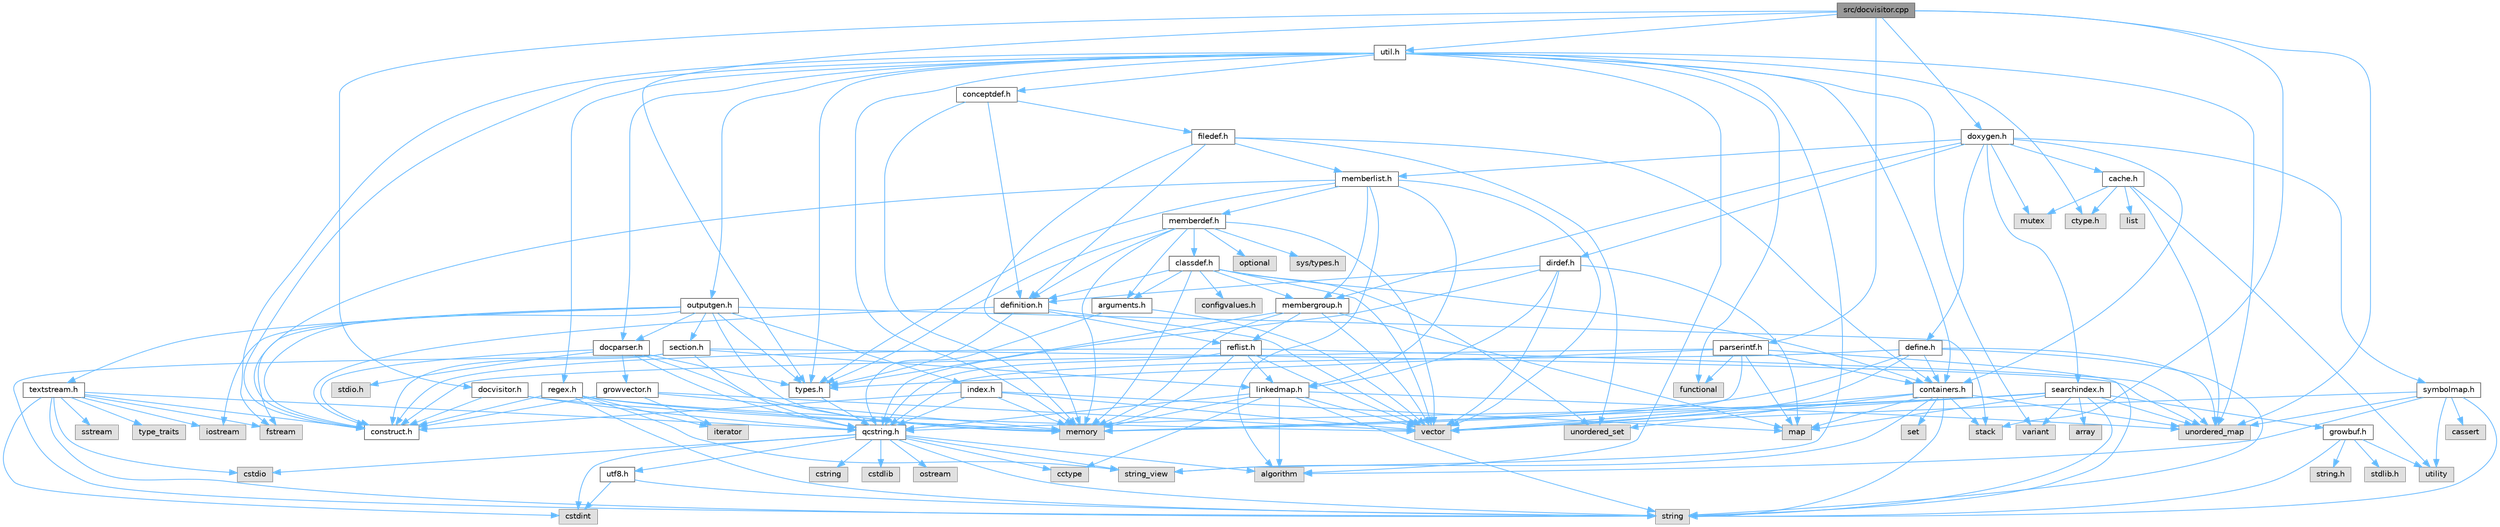 digraph "src/docvisitor.cpp"
{
 // INTERACTIVE_SVG=YES
 // LATEX_PDF_SIZE
  bgcolor="transparent";
  edge [fontname=Helvetica,fontsize=10,labelfontname=Helvetica,labelfontsize=10];
  node [fontname=Helvetica,fontsize=10,shape=box,height=0.2,width=0.4];
  Node1 [id="Node000001",label="src/docvisitor.cpp",height=0.2,width=0.4,color="gray40", fillcolor="grey60", style="filled", fontcolor="black",tooltip=" "];
  Node1 -> Node2 [id="edge1_Node000001_Node000002",color="steelblue1",style="solid",tooltip=" "];
  Node2 [id="Node000002",label="unordered_map",height=0.2,width=0.4,color="grey60", fillcolor="#E0E0E0", style="filled",tooltip=" "];
  Node1 -> Node3 [id="edge2_Node000001_Node000003",color="steelblue1",style="solid",tooltip=" "];
  Node3 [id="Node000003",label="stack",height=0.2,width=0.4,color="grey60", fillcolor="#E0E0E0", style="filled",tooltip=" "];
  Node1 -> Node4 [id="edge3_Node000001_Node000004",color="steelblue1",style="solid",tooltip=" "];
  Node4 [id="Node000004",label="parserintf.h",height=0.2,width=0.4,color="grey40", fillcolor="white", style="filled",URL="$da/d55/parserintf_8h.html",tooltip=" "];
  Node4 -> Node5 [id="edge4_Node000004_Node000005",color="steelblue1",style="solid",tooltip=" "];
  Node5 [id="Node000005",label="functional",height=0.2,width=0.4,color="grey60", fillcolor="#E0E0E0", style="filled",tooltip=" "];
  Node4 -> Node6 [id="edge5_Node000004_Node000006",color="steelblue1",style="solid",tooltip=" "];
  Node6 [id="Node000006",label="memory",height=0.2,width=0.4,color="grey60", fillcolor="#E0E0E0", style="filled",tooltip=" "];
  Node4 -> Node7 [id="edge6_Node000004_Node000007",color="steelblue1",style="solid",tooltip=" "];
  Node7 [id="Node000007",label="map",height=0.2,width=0.4,color="grey60", fillcolor="#E0E0E0", style="filled",tooltip=" "];
  Node4 -> Node8 [id="edge7_Node000004_Node000008",color="steelblue1",style="solid",tooltip=" "];
  Node8 [id="Node000008",label="string",height=0.2,width=0.4,color="grey60", fillcolor="#E0E0E0", style="filled",tooltip=" "];
  Node4 -> Node9 [id="edge8_Node000004_Node000009",color="steelblue1",style="solid",tooltip=" "];
  Node9 [id="Node000009",label="types.h",height=0.2,width=0.4,color="grey40", fillcolor="white", style="filled",URL="$d9/d49/types_8h.html",tooltip="This file contains a number of basic enums and types."];
  Node9 -> Node10 [id="edge9_Node000009_Node000010",color="steelblue1",style="solid",tooltip=" "];
  Node10 [id="Node000010",label="qcstring.h",height=0.2,width=0.4,color="grey40", fillcolor="white", style="filled",URL="$d7/d5c/qcstring_8h.html",tooltip=" "];
  Node10 -> Node8 [id="edge10_Node000010_Node000008",color="steelblue1",style="solid",tooltip=" "];
  Node10 -> Node11 [id="edge11_Node000010_Node000011",color="steelblue1",style="solid",tooltip=" "];
  Node11 [id="Node000011",label="string_view",height=0.2,width=0.4,color="grey60", fillcolor="#E0E0E0", style="filled",tooltip=" "];
  Node10 -> Node12 [id="edge12_Node000010_Node000012",color="steelblue1",style="solid",tooltip=" "];
  Node12 [id="Node000012",label="algorithm",height=0.2,width=0.4,color="grey60", fillcolor="#E0E0E0", style="filled",tooltip=" "];
  Node10 -> Node13 [id="edge13_Node000010_Node000013",color="steelblue1",style="solid",tooltip=" "];
  Node13 [id="Node000013",label="cctype",height=0.2,width=0.4,color="grey60", fillcolor="#E0E0E0", style="filled",tooltip=" "];
  Node10 -> Node14 [id="edge14_Node000010_Node000014",color="steelblue1",style="solid",tooltip=" "];
  Node14 [id="Node000014",label="cstring",height=0.2,width=0.4,color="grey60", fillcolor="#E0E0E0", style="filled",tooltip=" "];
  Node10 -> Node15 [id="edge15_Node000010_Node000015",color="steelblue1",style="solid",tooltip=" "];
  Node15 [id="Node000015",label="cstdio",height=0.2,width=0.4,color="grey60", fillcolor="#E0E0E0", style="filled",tooltip=" "];
  Node10 -> Node16 [id="edge16_Node000010_Node000016",color="steelblue1",style="solid",tooltip=" "];
  Node16 [id="Node000016",label="cstdlib",height=0.2,width=0.4,color="grey60", fillcolor="#E0E0E0", style="filled",tooltip=" "];
  Node10 -> Node17 [id="edge17_Node000010_Node000017",color="steelblue1",style="solid",tooltip=" "];
  Node17 [id="Node000017",label="cstdint",height=0.2,width=0.4,color="grey60", fillcolor="#E0E0E0", style="filled",tooltip=" "];
  Node10 -> Node18 [id="edge18_Node000010_Node000018",color="steelblue1",style="solid",tooltip=" "];
  Node18 [id="Node000018",label="ostream",height=0.2,width=0.4,color="grey60", fillcolor="#E0E0E0", style="filled",tooltip=" "];
  Node10 -> Node19 [id="edge19_Node000010_Node000019",color="steelblue1",style="solid",tooltip=" "];
  Node19 [id="Node000019",label="utf8.h",height=0.2,width=0.4,color="grey40", fillcolor="white", style="filled",URL="$db/d7c/utf8_8h.html",tooltip="Various UTF8 related helper functions."];
  Node19 -> Node17 [id="edge20_Node000019_Node000017",color="steelblue1",style="solid",tooltip=" "];
  Node19 -> Node8 [id="edge21_Node000019_Node000008",color="steelblue1",style="solid",tooltip=" "];
  Node4 -> Node20 [id="edge22_Node000004_Node000020",color="steelblue1",style="solid",tooltip=" "];
  Node20 [id="Node000020",label="containers.h",height=0.2,width=0.4,color="grey40", fillcolor="white", style="filled",URL="$d5/d75/containers_8h.html",tooltip=" "];
  Node20 -> Node21 [id="edge23_Node000020_Node000021",color="steelblue1",style="solid",tooltip=" "];
  Node21 [id="Node000021",label="vector",height=0.2,width=0.4,color="grey60", fillcolor="#E0E0E0", style="filled",tooltip=" "];
  Node20 -> Node8 [id="edge24_Node000020_Node000008",color="steelblue1",style="solid",tooltip=" "];
  Node20 -> Node11 [id="edge25_Node000020_Node000011",color="steelblue1",style="solid",tooltip=" "];
  Node20 -> Node22 [id="edge26_Node000020_Node000022",color="steelblue1",style="solid",tooltip=" "];
  Node22 [id="Node000022",label="set",height=0.2,width=0.4,color="grey60", fillcolor="#E0E0E0", style="filled",tooltip=" "];
  Node20 -> Node7 [id="edge27_Node000020_Node000007",color="steelblue1",style="solid",tooltip=" "];
  Node20 -> Node23 [id="edge28_Node000020_Node000023",color="steelblue1",style="solid",tooltip=" "];
  Node23 [id="Node000023",label="unordered_set",height=0.2,width=0.4,color="grey60", fillcolor="#E0E0E0", style="filled",tooltip=" "];
  Node20 -> Node2 [id="edge29_Node000020_Node000002",color="steelblue1",style="solid",tooltip=" "];
  Node20 -> Node3 [id="edge30_Node000020_Node000003",color="steelblue1",style="solid",tooltip=" "];
  Node4 -> Node24 [id="edge31_Node000004_Node000024",color="steelblue1",style="solid",tooltip=" "];
  Node24 [id="Node000024",label="construct.h",height=0.2,width=0.4,color="grey40", fillcolor="white", style="filled",URL="$d7/dfc/construct_8h.html",tooltip=" "];
  Node1 -> Node25 [id="edge32_Node000001_Node000025",color="steelblue1",style="solid",tooltip=" "];
  Node25 [id="Node000025",label="docvisitor.h",height=0.2,width=0.4,color="grey40", fillcolor="white", style="filled",URL="$d2/d3c/docvisitor_8h.html",tooltip=" "];
  Node25 -> Node6 [id="edge33_Node000025_Node000006",color="steelblue1",style="solid",tooltip=" "];
  Node25 -> Node10 [id="edge34_Node000025_Node000010",color="steelblue1",style="solid",tooltip=" "];
  Node25 -> Node24 [id="edge35_Node000025_Node000024",color="steelblue1",style="solid",tooltip=" "];
  Node1 -> Node26 [id="edge36_Node000001_Node000026",color="steelblue1",style="solid",tooltip=" "];
  Node26 [id="Node000026",label="util.h",height=0.2,width=0.4,color="grey40", fillcolor="white", style="filled",URL="$d8/d3c/util_8h.html",tooltip="A bunch of utility functions."];
  Node26 -> Node6 [id="edge37_Node000026_Node000006",color="steelblue1",style="solid",tooltip=" "];
  Node26 -> Node2 [id="edge38_Node000026_Node000002",color="steelblue1",style="solid",tooltip=" "];
  Node26 -> Node12 [id="edge39_Node000026_Node000012",color="steelblue1",style="solid",tooltip=" "];
  Node26 -> Node5 [id="edge40_Node000026_Node000005",color="steelblue1",style="solid",tooltip=" "];
  Node26 -> Node27 [id="edge41_Node000026_Node000027",color="steelblue1",style="solid",tooltip=" "];
  Node27 [id="Node000027",label="fstream",height=0.2,width=0.4,color="grey60", fillcolor="#E0E0E0", style="filled",tooltip=" "];
  Node26 -> Node28 [id="edge42_Node000026_Node000028",color="steelblue1",style="solid",tooltip=" "];
  Node28 [id="Node000028",label="variant",height=0.2,width=0.4,color="grey60", fillcolor="#E0E0E0", style="filled",tooltip=" "];
  Node26 -> Node11 [id="edge43_Node000026_Node000011",color="steelblue1",style="solid",tooltip=" "];
  Node26 -> Node29 [id="edge44_Node000026_Node000029",color="steelblue1",style="solid",tooltip=" "];
  Node29 [id="Node000029",label="ctype.h",height=0.2,width=0.4,color="grey60", fillcolor="#E0E0E0", style="filled",tooltip=" "];
  Node26 -> Node9 [id="edge45_Node000026_Node000009",color="steelblue1",style="solid",tooltip=" "];
  Node26 -> Node30 [id="edge46_Node000026_Node000030",color="steelblue1",style="solid",tooltip=" "];
  Node30 [id="Node000030",label="docparser.h",height=0.2,width=0.4,color="grey40", fillcolor="white", style="filled",URL="$de/d9c/docparser_8h.html",tooltip=" "];
  Node30 -> Node31 [id="edge47_Node000030_Node000031",color="steelblue1",style="solid",tooltip=" "];
  Node31 [id="Node000031",label="stdio.h",height=0.2,width=0.4,color="grey60", fillcolor="#E0E0E0", style="filled",tooltip=" "];
  Node30 -> Node6 [id="edge48_Node000030_Node000006",color="steelblue1",style="solid",tooltip=" "];
  Node30 -> Node10 [id="edge49_Node000030_Node000010",color="steelblue1",style="solid",tooltip=" "];
  Node30 -> Node32 [id="edge50_Node000030_Node000032",color="steelblue1",style="solid",tooltip=" "];
  Node32 [id="Node000032",label="growvector.h",height=0.2,width=0.4,color="grey40", fillcolor="white", style="filled",URL="$d7/d50/growvector_8h.html",tooltip=" "];
  Node32 -> Node21 [id="edge51_Node000032_Node000021",color="steelblue1",style="solid",tooltip=" "];
  Node32 -> Node6 [id="edge52_Node000032_Node000006",color="steelblue1",style="solid",tooltip=" "];
  Node32 -> Node33 [id="edge53_Node000032_Node000033",color="steelblue1",style="solid",tooltip=" "];
  Node33 [id="Node000033",label="iterator",height=0.2,width=0.4,color="grey60", fillcolor="#E0E0E0", style="filled",tooltip=" "];
  Node32 -> Node24 [id="edge54_Node000032_Node000024",color="steelblue1",style="solid",tooltip=" "];
  Node30 -> Node24 [id="edge55_Node000030_Node000024",color="steelblue1",style="solid",tooltip=" "];
  Node30 -> Node9 [id="edge56_Node000030_Node000009",color="steelblue1",style="solid",tooltip=" "];
  Node26 -> Node20 [id="edge57_Node000026_Node000020",color="steelblue1",style="solid",tooltip=" "];
  Node26 -> Node34 [id="edge58_Node000026_Node000034",color="steelblue1",style="solid",tooltip=" "];
  Node34 [id="Node000034",label="outputgen.h",height=0.2,width=0.4,color="grey40", fillcolor="white", style="filled",URL="$df/d06/outputgen_8h.html",tooltip=" "];
  Node34 -> Node6 [id="edge59_Node000034_Node000006",color="steelblue1",style="solid",tooltip=" "];
  Node34 -> Node3 [id="edge60_Node000034_Node000003",color="steelblue1",style="solid",tooltip=" "];
  Node34 -> Node35 [id="edge61_Node000034_Node000035",color="steelblue1",style="solid",tooltip=" "];
  Node35 [id="Node000035",label="iostream",height=0.2,width=0.4,color="grey60", fillcolor="#E0E0E0", style="filled",tooltip=" "];
  Node34 -> Node27 [id="edge62_Node000034_Node000027",color="steelblue1",style="solid",tooltip=" "];
  Node34 -> Node9 [id="edge63_Node000034_Node000009",color="steelblue1",style="solid",tooltip=" "];
  Node34 -> Node36 [id="edge64_Node000034_Node000036",color="steelblue1",style="solid",tooltip=" "];
  Node36 [id="Node000036",label="index.h",height=0.2,width=0.4,color="grey40", fillcolor="white", style="filled",URL="$d1/db5/index_8h.html",tooltip=" "];
  Node36 -> Node6 [id="edge65_Node000036_Node000006",color="steelblue1",style="solid",tooltip=" "];
  Node36 -> Node21 [id="edge66_Node000036_Node000021",color="steelblue1",style="solid",tooltip=" "];
  Node36 -> Node7 [id="edge67_Node000036_Node000007",color="steelblue1",style="solid",tooltip=" "];
  Node36 -> Node10 [id="edge68_Node000036_Node000010",color="steelblue1",style="solid",tooltip=" "];
  Node36 -> Node24 [id="edge69_Node000036_Node000024",color="steelblue1",style="solid",tooltip=" "];
  Node34 -> Node37 [id="edge70_Node000034_Node000037",color="steelblue1",style="solid",tooltip=" "];
  Node37 [id="Node000037",label="section.h",height=0.2,width=0.4,color="grey40", fillcolor="white", style="filled",URL="$d1/d2a/section_8h.html",tooltip=" "];
  Node37 -> Node8 [id="edge71_Node000037_Node000008",color="steelblue1",style="solid",tooltip=" "];
  Node37 -> Node2 [id="edge72_Node000037_Node000002",color="steelblue1",style="solid",tooltip=" "];
  Node37 -> Node10 [id="edge73_Node000037_Node000010",color="steelblue1",style="solid",tooltip=" "];
  Node37 -> Node38 [id="edge74_Node000037_Node000038",color="steelblue1",style="solid",tooltip=" "];
  Node38 [id="Node000038",label="linkedmap.h",height=0.2,width=0.4,color="grey40", fillcolor="white", style="filled",URL="$da/de1/linkedmap_8h.html",tooltip=" "];
  Node38 -> Node2 [id="edge75_Node000038_Node000002",color="steelblue1",style="solid",tooltip=" "];
  Node38 -> Node21 [id="edge76_Node000038_Node000021",color="steelblue1",style="solid",tooltip=" "];
  Node38 -> Node6 [id="edge77_Node000038_Node000006",color="steelblue1",style="solid",tooltip=" "];
  Node38 -> Node8 [id="edge78_Node000038_Node000008",color="steelblue1",style="solid",tooltip=" "];
  Node38 -> Node12 [id="edge79_Node000038_Node000012",color="steelblue1",style="solid",tooltip=" "];
  Node38 -> Node13 [id="edge80_Node000038_Node000013",color="steelblue1",style="solid",tooltip=" "];
  Node38 -> Node10 [id="edge81_Node000038_Node000010",color="steelblue1",style="solid",tooltip=" "];
  Node37 -> Node24 [id="edge82_Node000037_Node000024",color="steelblue1",style="solid",tooltip=" "];
  Node34 -> Node39 [id="edge83_Node000034_Node000039",color="steelblue1",style="solid",tooltip=" "];
  Node39 [id="Node000039",label="textstream.h",height=0.2,width=0.4,color="grey40", fillcolor="white", style="filled",URL="$d4/d7d/textstream_8h.html",tooltip=" "];
  Node39 -> Node8 [id="edge84_Node000039_Node000008",color="steelblue1",style="solid",tooltip=" "];
  Node39 -> Node35 [id="edge85_Node000039_Node000035",color="steelblue1",style="solid",tooltip=" "];
  Node39 -> Node40 [id="edge86_Node000039_Node000040",color="steelblue1",style="solid",tooltip=" "];
  Node40 [id="Node000040",label="sstream",height=0.2,width=0.4,color="grey60", fillcolor="#E0E0E0", style="filled",tooltip=" "];
  Node39 -> Node17 [id="edge87_Node000039_Node000017",color="steelblue1",style="solid",tooltip=" "];
  Node39 -> Node15 [id="edge88_Node000039_Node000015",color="steelblue1",style="solid",tooltip=" "];
  Node39 -> Node27 [id="edge89_Node000039_Node000027",color="steelblue1",style="solid",tooltip=" "];
  Node39 -> Node41 [id="edge90_Node000039_Node000041",color="steelblue1",style="solid",tooltip=" "];
  Node41 [id="Node000041",label="type_traits",height=0.2,width=0.4,color="grey60", fillcolor="#E0E0E0", style="filled",tooltip=" "];
  Node39 -> Node10 [id="edge91_Node000039_Node000010",color="steelblue1",style="solid",tooltip=" "];
  Node39 -> Node24 [id="edge92_Node000039_Node000024",color="steelblue1",style="solid",tooltip=" "];
  Node34 -> Node30 [id="edge93_Node000034_Node000030",color="steelblue1",style="solid",tooltip=" "];
  Node34 -> Node24 [id="edge94_Node000034_Node000024",color="steelblue1",style="solid",tooltip=" "];
  Node26 -> Node42 [id="edge95_Node000026_Node000042",color="steelblue1",style="solid",tooltip=" "];
  Node42 [id="Node000042",label="regex.h",height=0.2,width=0.4,color="grey40", fillcolor="white", style="filled",URL="$d1/d21/regex_8h.html",tooltip=" "];
  Node42 -> Node6 [id="edge96_Node000042_Node000006",color="steelblue1",style="solid",tooltip=" "];
  Node42 -> Node8 [id="edge97_Node000042_Node000008",color="steelblue1",style="solid",tooltip=" "];
  Node42 -> Node11 [id="edge98_Node000042_Node000011",color="steelblue1",style="solid",tooltip=" "];
  Node42 -> Node21 [id="edge99_Node000042_Node000021",color="steelblue1",style="solid",tooltip=" "];
  Node42 -> Node33 [id="edge100_Node000042_Node000033",color="steelblue1",style="solid",tooltip=" "];
  Node42 -> Node24 [id="edge101_Node000042_Node000024",color="steelblue1",style="solid",tooltip=" "];
  Node26 -> Node43 [id="edge102_Node000026_Node000043",color="steelblue1",style="solid",tooltip=" "];
  Node43 [id="Node000043",label="conceptdef.h",height=0.2,width=0.4,color="grey40", fillcolor="white", style="filled",URL="$da/df1/conceptdef_8h.html",tooltip=" "];
  Node43 -> Node6 [id="edge103_Node000043_Node000006",color="steelblue1",style="solid",tooltip=" "];
  Node43 -> Node44 [id="edge104_Node000043_Node000044",color="steelblue1",style="solid",tooltip=" "];
  Node44 [id="Node000044",label="definition.h",height=0.2,width=0.4,color="grey40", fillcolor="white", style="filled",URL="$df/da1/definition_8h.html",tooltip=" "];
  Node44 -> Node21 [id="edge105_Node000044_Node000021",color="steelblue1",style="solid",tooltip=" "];
  Node44 -> Node9 [id="edge106_Node000044_Node000009",color="steelblue1",style="solid",tooltip=" "];
  Node44 -> Node45 [id="edge107_Node000044_Node000045",color="steelblue1",style="solid",tooltip=" "];
  Node45 [id="Node000045",label="reflist.h",height=0.2,width=0.4,color="grey40", fillcolor="white", style="filled",URL="$d1/d02/reflist_8h.html",tooltip=" "];
  Node45 -> Node21 [id="edge108_Node000045_Node000021",color="steelblue1",style="solid",tooltip=" "];
  Node45 -> Node2 [id="edge109_Node000045_Node000002",color="steelblue1",style="solid",tooltip=" "];
  Node45 -> Node6 [id="edge110_Node000045_Node000006",color="steelblue1",style="solid",tooltip=" "];
  Node45 -> Node10 [id="edge111_Node000045_Node000010",color="steelblue1",style="solid",tooltip=" "];
  Node45 -> Node38 [id="edge112_Node000045_Node000038",color="steelblue1",style="solid",tooltip=" "];
  Node45 -> Node24 [id="edge113_Node000045_Node000024",color="steelblue1",style="solid",tooltip=" "];
  Node44 -> Node24 [id="edge114_Node000044_Node000024",color="steelblue1",style="solid",tooltip=" "];
  Node43 -> Node46 [id="edge115_Node000043_Node000046",color="steelblue1",style="solid",tooltip=" "];
  Node46 [id="Node000046",label="filedef.h",height=0.2,width=0.4,color="grey40", fillcolor="white", style="filled",URL="$d4/d3a/filedef_8h.html",tooltip=" "];
  Node46 -> Node6 [id="edge116_Node000046_Node000006",color="steelblue1",style="solid",tooltip=" "];
  Node46 -> Node23 [id="edge117_Node000046_Node000023",color="steelblue1",style="solid",tooltip=" "];
  Node46 -> Node44 [id="edge118_Node000046_Node000044",color="steelblue1",style="solid",tooltip=" "];
  Node46 -> Node47 [id="edge119_Node000046_Node000047",color="steelblue1",style="solid",tooltip=" "];
  Node47 [id="Node000047",label="memberlist.h",height=0.2,width=0.4,color="grey40", fillcolor="white", style="filled",URL="$dd/d78/memberlist_8h.html",tooltip=" "];
  Node47 -> Node21 [id="edge120_Node000047_Node000021",color="steelblue1",style="solid",tooltip=" "];
  Node47 -> Node12 [id="edge121_Node000047_Node000012",color="steelblue1",style="solid",tooltip=" "];
  Node47 -> Node48 [id="edge122_Node000047_Node000048",color="steelblue1",style="solid",tooltip=" "];
  Node48 [id="Node000048",label="memberdef.h",height=0.2,width=0.4,color="grey40", fillcolor="white", style="filled",URL="$d4/d46/memberdef_8h.html",tooltip=" "];
  Node48 -> Node21 [id="edge123_Node000048_Node000021",color="steelblue1",style="solid",tooltip=" "];
  Node48 -> Node6 [id="edge124_Node000048_Node000006",color="steelblue1",style="solid",tooltip=" "];
  Node48 -> Node49 [id="edge125_Node000048_Node000049",color="steelblue1",style="solid",tooltip=" "];
  Node49 [id="Node000049",label="optional",height=0.2,width=0.4,color="grey60", fillcolor="#E0E0E0", style="filled",tooltip=" "];
  Node48 -> Node50 [id="edge126_Node000048_Node000050",color="steelblue1",style="solid",tooltip=" "];
  Node50 [id="Node000050",label="sys/types.h",height=0.2,width=0.4,color="grey60", fillcolor="#E0E0E0", style="filled",tooltip=" "];
  Node48 -> Node9 [id="edge127_Node000048_Node000009",color="steelblue1",style="solid",tooltip=" "];
  Node48 -> Node44 [id="edge128_Node000048_Node000044",color="steelblue1",style="solid",tooltip=" "];
  Node48 -> Node51 [id="edge129_Node000048_Node000051",color="steelblue1",style="solid",tooltip=" "];
  Node51 [id="Node000051",label="arguments.h",height=0.2,width=0.4,color="grey40", fillcolor="white", style="filled",URL="$df/d9b/arguments_8h.html",tooltip=" "];
  Node51 -> Node21 [id="edge130_Node000051_Node000021",color="steelblue1",style="solid",tooltip=" "];
  Node51 -> Node10 [id="edge131_Node000051_Node000010",color="steelblue1",style="solid",tooltip=" "];
  Node48 -> Node52 [id="edge132_Node000048_Node000052",color="steelblue1",style="solid",tooltip=" "];
  Node52 [id="Node000052",label="classdef.h",height=0.2,width=0.4,color="grey40", fillcolor="white", style="filled",URL="$d1/da6/classdef_8h.html",tooltip=" "];
  Node52 -> Node6 [id="edge133_Node000052_Node000006",color="steelblue1",style="solid",tooltip=" "];
  Node52 -> Node21 [id="edge134_Node000052_Node000021",color="steelblue1",style="solid",tooltip=" "];
  Node52 -> Node23 [id="edge135_Node000052_Node000023",color="steelblue1",style="solid",tooltip=" "];
  Node52 -> Node20 [id="edge136_Node000052_Node000020",color="steelblue1",style="solid",tooltip=" "];
  Node52 -> Node44 [id="edge137_Node000052_Node000044",color="steelblue1",style="solid",tooltip=" "];
  Node52 -> Node51 [id="edge138_Node000052_Node000051",color="steelblue1",style="solid",tooltip=" "];
  Node52 -> Node53 [id="edge139_Node000052_Node000053",color="steelblue1",style="solid",tooltip=" "];
  Node53 [id="Node000053",label="membergroup.h",height=0.2,width=0.4,color="grey40", fillcolor="white", style="filled",URL="$d9/d11/membergroup_8h.html",tooltip=" "];
  Node53 -> Node21 [id="edge140_Node000053_Node000021",color="steelblue1",style="solid",tooltip=" "];
  Node53 -> Node7 [id="edge141_Node000053_Node000007",color="steelblue1",style="solid",tooltip=" "];
  Node53 -> Node6 [id="edge142_Node000053_Node000006",color="steelblue1",style="solid",tooltip=" "];
  Node53 -> Node9 [id="edge143_Node000053_Node000009",color="steelblue1",style="solid",tooltip=" "];
  Node53 -> Node45 [id="edge144_Node000053_Node000045",color="steelblue1",style="solid",tooltip=" "];
  Node52 -> Node54 [id="edge145_Node000052_Node000054",color="steelblue1",style="solid",tooltip=" "];
  Node54 [id="Node000054",label="configvalues.h",height=0.2,width=0.4,color="grey60", fillcolor="#E0E0E0", style="filled",tooltip=" "];
  Node47 -> Node38 [id="edge146_Node000047_Node000038",color="steelblue1",style="solid",tooltip=" "];
  Node47 -> Node9 [id="edge147_Node000047_Node000009",color="steelblue1",style="solid",tooltip=" "];
  Node47 -> Node53 [id="edge148_Node000047_Node000053",color="steelblue1",style="solid",tooltip=" "];
  Node47 -> Node24 [id="edge149_Node000047_Node000024",color="steelblue1",style="solid",tooltip=" "];
  Node46 -> Node20 [id="edge150_Node000046_Node000020",color="steelblue1",style="solid",tooltip=" "];
  Node26 -> Node24 [id="edge151_Node000026_Node000024",color="steelblue1",style="solid",tooltip=" "];
  Node1 -> Node9 [id="edge152_Node000001_Node000009",color="steelblue1",style="solid",tooltip=" "];
  Node1 -> Node55 [id="edge153_Node000001_Node000055",color="steelblue1",style="solid",tooltip=" "];
  Node55 [id="Node000055",label="doxygen.h",height=0.2,width=0.4,color="grey40", fillcolor="white", style="filled",URL="$d1/da1/doxygen_8h.html",tooltip=" "];
  Node55 -> Node56 [id="edge154_Node000055_Node000056",color="steelblue1",style="solid",tooltip=" "];
  Node56 [id="Node000056",label="mutex",height=0.2,width=0.4,color="grey60", fillcolor="#E0E0E0", style="filled",tooltip=" "];
  Node55 -> Node20 [id="edge155_Node000055_Node000020",color="steelblue1",style="solid",tooltip=" "];
  Node55 -> Node53 [id="edge156_Node000055_Node000053",color="steelblue1",style="solid",tooltip=" "];
  Node55 -> Node57 [id="edge157_Node000055_Node000057",color="steelblue1",style="solid",tooltip=" "];
  Node57 [id="Node000057",label="dirdef.h",height=0.2,width=0.4,color="grey40", fillcolor="white", style="filled",URL="$d6/d15/dirdef_8h.html",tooltip=" "];
  Node57 -> Node21 [id="edge158_Node000057_Node000021",color="steelblue1",style="solid",tooltip=" "];
  Node57 -> Node7 [id="edge159_Node000057_Node000007",color="steelblue1",style="solid",tooltip=" "];
  Node57 -> Node10 [id="edge160_Node000057_Node000010",color="steelblue1",style="solid",tooltip=" "];
  Node57 -> Node38 [id="edge161_Node000057_Node000038",color="steelblue1",style="solid",tooltip=" "];
  Node57 -> Node44 [id="edge162_Node000057_Node000044",color="steelblue1",style="solid",tooltip=" "];
  Node55 -> Node47 [id="edge163_Node000055_Node000047",color="steelblue1",style="solid",tooltip=" "];
  Node55 -> Node58 [id="edge164_Node000055_Node000058",color="steelblue1",style="solid",tooltip=" "];
  Node58 [id="Node000058",label="define.h",height=0.2,width=0.4,color="grey40", fillcolor="white", style="filled",URL="$df/d67/define_8h.html",tooltip=" "];
  Node58 -> Node21 [id="edge165_Node000058_Node000021",color="steelblue1",style="solid",tooltip=" "];
  Node58 -> Node6 [id="edge166_Node000058_Node000006",color="steelblue1",style="solid",tooltip=" "];
  Node58 -> Node8 [id="edge167_Node000058_Node000008",color="steelblue1",style="solid",tooltip=" "];
  Node58 -> Node2 [id="edge168_Node000058_Node000002",color="steelblue1",style="solid",tooltip=" "];
  Node58 -> Node10 [id="edge169_Node000058_Node000010",color="steelblue1",style="solid",tooltip=" "];
  Node58 -> Node20 [id="edge170_Node000058_Node000020",color="steelblue1",style="solid",tooltip=" "];
  Node55 -> Node59 [id="edge171_Node000055_Node000059",color="steelblue1",style="solid",tooltip=" "];
  Node59 [id="Node000059",label="cache.h",height=0.2,width=0.4,color="grey40", fillcolor="white", style="filled",URL="$d3/d26/cache_8h.html",tooltip=" "];
  Node59 -> Node60 [id="edge172_Node000059_Node000060",color="steelblue1",style="solid",tooltip=" "];
  Node60 [id="Node000060",label="list",height=0.2,width=0.4,color="grey60", fillcolor="#E0E0E0", style="filled",tooltip=" "];
  Node59 -> Node2 [id="edge173_Node000059_Node000002",color="steelblue1",style="solid",tooltip=" "];
  Node59 -> Node56 [id="edge174_Node000059_Node000056",color="steelblue1",style="solid",tooltip=" "];
  Node59 -> Node61 [id="edge175_Node000059_Node000061",color="steelblue1",style="solid",tooltip=" "];
  Node61 [id="Node000061",label="utility",height=0.2,width=0.4,color="grey60", fillcolor="#E0E0E0", style="filled",tooltip=" "];
  Node59 -> Node29 [id="edge176_Node000059_Node000029",color="steelblue1",style="solid",tooltip=" "];
  Node55 -> Node62 [id="edge177_Node000055_Node000062",color="steelblue1",style="solid",tooltip=" "];
  Node62 [id="Node000062",label="symbolmap.h",height=0.2,width=0.4,color="grey40", fillcolor="white", style="filled",URL="$d7/ddd/symbolmap_8h.html",tooltip=" "];
  Node62 -> Node12 [id="edge178_Node000062_Node000012",color="steelblue1",style="solid",tooltip=" "];
  Node62 -> Node2 [id="edge179_Node000062_Node000002",color="steelblue1",style="solid",tooltip=" "];
  Node62 -> Node21 [id="edge180_Node000062_Node000021",color="steelblue1",style="solid",tooltip=" "];
  Node62 -> Node8 [id="edge181_Node000062_Node000008",color="steelblue1",style="solid",tooltip=" "];
  Node62 -> Node61 [id="edge182_Node000062_Node000061",color="steelblue1",style="solid",tooltip=" "];
  Node62 -> Node63 [id="edge183_Node000062_Node000063",color="steelblue1",style="solid",tooltip=" "];
  Node63 [id="Node000063",label="cassert",height=0.2,width=0.4,color="grey60", fillcolor="#E0E0E0", style="filled",tooltip=" "];
  Node55 -> Node64 [id="edge184_Node000055_Node000064",color="steelblue1",style="solid",tooltip=" "];
  Node64 [id="Node000064",label="searchindex.h",height=0.2,width=0.4,color="grey40", fillcolor="white", style="filled",URL="$de/d07/searchindex_8h.html",tooltip="Web server based search engine."];
  Node64 -> Node6 [id="edge185_Node000064_Node000006",color="steelblue1",style="solid",tooltip=" "];
  Node64 -> Node21 [id="edge186_Node000064_Node000021",color="steelblue1",style="solid",tooltip=" "];
  Node64 -> Node7 [id="edge187_Node000064_Node000007",color="steelblue1",style="solid",tooltip=" "];
  Node64 -> Node2 [id="edge188_Node000064_Node000002",color="steelblue1",style="solid",tooltip=" "];
  Node64 -> Node8 [id="edge189_Node000064_Node000008",color="steelblue1",style="solid",tooltip=" "];
  Node64 -> Node65 [id="edge190_Node000064_Node000065",color="steelblue1",style="solid",tooltip=" "];
  Node65 [id="Node000065",label="array",height=0.2,width=0.4,color="grey60", fillcolor="#E0E0E0", style="filled",tooltip=" "];
  Node64 -> Node28 [id="edge191_Node000064_Node000028",color="steelblue1",style="solid",tooltip=" "];
  Node64 -> Node10 [id="edge192_Node000064_Node000010",color="steelblue1",style="solid",tooltip=" "];
  Node64 -> Node66 [id="edge193_Node000064_Node000066",color="steelblue1",style="solid",tooltip=" "];
  Node66 [id="Node000066",label="growbuf.h",height=0.2,width=0.4,color="grey40", fillcolor="white", style="filled",URL="$dd/d72/growbuf_8h.html",tooltip=" "];
  Node66 -> Node61 [id="edge194_Node000066_Node000061",color="steelblue1",style="solid",tooltip=" "];
  Node66 -> Node67 [id="edge195_Node000066_Node000067",color="steelblue1",style="solid",tooltip=" "];
  Node67 [id="Node000067",label="stdlib.h",height=0.2,width=0.4,color="grey60", fillcolor="#E0E0E0", style="filled",tooltip=" "];
  Node66 -> Node68 [id="edge196_Node000066_Node000068",color="steelblue1",style="solid",tooltip=" "];
  Node68 [id="Node000068",label="string.h",height=0.2,width=0.4,color="grey60", fillcolor="#E0E0E0", style="filled",tooltip=" "];
  Node66 -> Node8 [id="edge197_Node000066_Node000008",color="steelblue1",style="solid",tooltip=" "];
}
